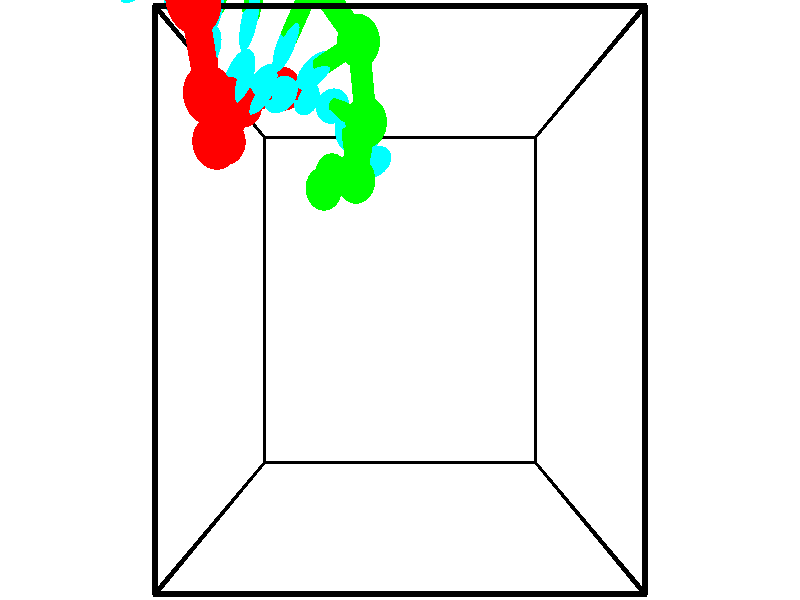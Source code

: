 // switches for output
#declare DRAW_BASES = 1; // possible values are 0, 1; only relevant for DNA ribbons
#declare DRAW_BASES_TYPE = 3; // possible values are 1, 2, 3; only relevant for DNA ribbons
#declare DRAW_FOG = 0; // set to 1 to enable fog

#include "colors.inc"

#include "transforms.inc"
background { rgb <1, 1, 1>}

#default {
   normal{
       ripples 0.25
       frequency 0.20
       turbulence 0.2
       lambda 5
   }
	finish {
		phong 0.1
		phong_size 40.
	}
}

// original window dimensions: 1024x640


// camera settings

camera {
	sky <-0, 1, 0>
	up <-0, 1, 0>
	right 1.6 * <1, 0, 0>
	location <2.5, 2.5, 11.1562>
	look_at <2.5, 2.5, 2.5>
	direction <0, 0, -8.6562>
	angle 67.0682
}


# declare cpy_camera_pos = <2.5, 2.5, 11.1562>;
# if (DRAW_FOG = 1)
fog {
	fog_type 2
	up vnormalize(cpy_camera_pos)
	color rgbt<1,1,1,0.3>
	distance 1e-5
	fog_alt 3e-3
	fog_offset 4
}
# end


// LIGHTS

# declare lum = 6;
global_settings {
	ambient_light rgb lum * <0.05, 0.05, 0.05>
	max_trace_level 15
}# declare cpy_direct_light_amount = 0.25;
light_source
{	1000 * <-1, -1, 1>,
	rgb lum * cpy_direct_light_amount
	parallel
}

light_source
{	1000 * <1, 1, -1>,
	rgb lum * cpy_direct_light_amount
	parallel
}

// strand 0

// nucleotide -1

// particle -1
sphere {
	<-0.122936, 5.959607, 5.006840> 0.250000
	pigment { color rgbt <1,0,0,0> }
	no_shadow
}
cylinder {
	<-0.223078, 5.644733, 5.232287>,  <-0.283163, 5.455810, 5.367556>, 0.100000
	pigment { color rgbt <1,0,0,0> }
	no_shadow
}
cylinder {
	<-0.223078, 5.644733, 5.232287>,  <-0.122936, 5.959607, 5.006840>, 0.100000
	pigment { color rgbt <1,0,0,0> }
	no_shadow
}

// particle -1
sphere {
	<-0.223078, 5.644733, 5.232287> 0.100000
	pigment { color rgbt <1,0,0,0> }
	no_shadow
}
sphere {
	0, 1
	scale<0.080000,0.200000,0.300000>
	matrix <0.565808, -0.591356, -0.574596,
		0.785611, 0.175048, 0.593442,
		-0.250353, -0.787183, 0.563619,
		-0.298184, 5.408578, 5.401373>
	pigment { color rgbt <0,1,1,0> }
	no_shadow
}
cylinder {
	<0.485749, 5.617321, 5.327736>,  <-0.122936, 5.959607, 5.006840>, 0.130000
	pigment { color rgbt <1,0,0,0> }
	no_shadow
}

// nucleotide -1

// particle -1
sphere {
	<0.485749, 5.617321, 5.327736> 0.250000
	pigment { color rgbt <1,0,0,0> }
	no_shadow
}
cylinder {
	<0.186562, 5.358034, 5.270661>,  <0.007049, 5.202462, 5.236416>, 0.100000
	pigment { color rgbt <1,0,0,0> }
	no_shadow
}
cylinder {
	<0.186562, 5.358034, 5.270661>,  <0.485749, 5.617321, 5.327736>, 0.100000
	pigment { color rgbt <1,0,0,0> }
	no_shadow
}

// particle -1
sphere {
	<0.186562, 5.358034, 5.270661> 0.100000
	pigment { color rgbt <1,0,0,0> }
	no_shadow
}
sphere {
	0, 1
	scale<0.080000,0.200000,0.300000>
	matrix <0.469464, -0.364705, -0.804111,
		0.469198, -0.668436, 0.577101,
		-0.747968, -0.648216, -0.142687,
		-0.037829, 5.163569, 5.227855>
	pigment { color rgbt <0,1,1,0> }
	no_shadow
}
cylinder {
	<0.540479, 4.859904, 5.426883>,  <0.485749, 5.617321, 5.327736>, 0.130000
	pigment { color rgbt <1,0,0,0> }
	no_shadow
}

// nucleotide -1

// particle -1
sphere {
	<0.540479, 4.859904, 5.426883> 0.250000
	pigment { color rgbt <1,0,0,0> }
	no_shadow
}
cylinder {
	<0.347523, 5.034128, 5.122887>,  <0.231749, 5.138662, 4.940489>, 0.100000
	pigment { color rgbt <1,0,0,0> }
	no_shadow
}
cylinder {
	<0.347523, 5.034128, 5.122887>,  <0.540479, 4.859904, 5.426883>, 0.100000
	pigment { color rgbt <1,0,0,0> }
	no_shadow
}

// particle -1
sphere {
	<0.347523, 5.034128, 5.122887> 0.100000
	pigment { color rgbt <1,0,0,0> }
	no_shadow
}
sphere {
	0, 1
	scale<0.080000,0.200000,0.300000>
	matrix <0.604850, -0.461945, -0.648663,
		-0.633605, -0.772590, -0.040610,
		-0.482391, 0.435559, -0.759991,
		0.202806, 5.164796, 4.894889>
	pigment { color rgbt <0,1,1,0> }
	no_shadow
}
cylinder {
	<0.558341, 4.234125, 5.021746>,  <0.540479, 4.859904, 5.426883>, 0.130000
	pigment { color rgbt <1,0,0,0> }
	no_shadow
}

// nucleotide -1

// particle -1
sphere {
	<0.558341, 4.234125, 5.021746> 0.250000
	pigment { color rgbt <1,0,0,0> }
	no_shadow
}
cylinder {
	<0.474274, 4.543255, 4.782223>,  <0.423833, 4.728733, 4.638509>, 0.100000
	pigment { color rgbt <1,0,0,0> }
	no_shadow
}
cylinder {
	<0.474274, 4.543255, 4.782223>,  <0.558341, 4.234125, 5.021746>, 0.100000
	pigment { color rgbt <1,0,0,0> }
	no_shadow
}

// particle -1
sphere {
	<0.474274, 4.543255, 4.782223> 0.100000
	pigment { color rgbt <1,0,0,0> }
	no_shadow
}
sphere {
	0, 1
	scale<0.080000,0.200000,0.300000>
	matrix <0.577198, -0.396271, -0.714012,
		-0.789096, -0.495693, -0.362789,
		-0.210168, 0.772825, -0.598808,
		0.411223, 4.775102, 4.602580>
	pigment { color rgbt <0,1,1,0> }
	no_shadow
}
cylinder {
	<0.415527, 3.980871, 4.333055>,  <0.558341, 4.234125, 5.021746>, 0.130000
	pigment { color rgbt <1,0,0,0> }
	no_shadow
}

// nucleotide -1

// particle -1
sphere {
	<0.415527, 3.980871, 4.333055> 0.250000
	pigment { color rgbt <1,0,0,0> }
	no_shadow
}
cylinder {
	<0.550430, 4.352739, 4.273767>,  <0.631372, 4.575861, 4.238194>, 0.100000
	pigment { color rgbt <1,0,0,0> }
	no_shadow
}
cylinder {
	<0.550430, 4.352739, 4.273767>,  <0.415527, 3.980871, 4.333055>, 0.100000
	pigment { color rgbt <1,0,0,0> }
	no_shadow
}

// particle -1
sphere {
	<0.550430, 4.352739, 4.273767> 0.100000
	pigment { color rgbt <1,0,0,0> }
	no_shadow
}
sphere {
	0, 1
	scale<0.080000,0.200000,0.300000>
	matrix <0.428051, -0.291663, -0.855397,
		-0.838468, 0.225045, -0.496312,
		0.337259, 0.929671, -0.148219,
		0.651608, 4.631640, 4.229300>
	pigment { color rgbt <0,1,1,0> }
	no_shadow
}
cylinder {
	<0.311458, 4.163472, 3.607131>,  <0.415527, 3.980871, 4.333055>, 0.130000
	pigment { color rgbt <1,0,0,0> }
	no_shadow
}

// nucleotide -1

// particle -1
sphere {
	<0.311458, 4.163472, 3.607131> 0.250000
	pigment { color rgbt <1,0,0,0> }
	no_shadow
}
cylinder {
	<0.584759, 4.436405, 3.711122>,  <0.748739, 4.600165, 3.773516>, 0.100000
	pigment { color rgbt <1,0,0,0> }
	no_shadow
}
cylinder {
	<0.584759, 4.436405, 3.711122>,  <0.311458, 4.163472, 3.607131>, 0.100000
	pigment { color rgbt <1,0,0,0> }
	no_shadow
}

// particle -1
sphere {
	<0.584759, 4.436405, 3.711122> 0.100000
	pigment { color rgbt <1,0,0,0> }
	no_shadow
}
sphere {
	0, 1
	scale<0.080000,0.200000,0.300000>
	matrix <0.497090, -0.173860, -0.850103,
		-0.534853, 0.710067, -0.457971,
		0.683253, 0.682332, 0.259977,
		0.789735, 4.641105, 3.789115>
	pigment { color rgbt <0,1,1,0> }
	no_shadow
}
cylinder {
	<0.378732, 4.702102, 3.001174>,  <0.311458, 4.163472, 3.607131>, 0.130000
	pigment { color rgbt <1,0,0,0> }
	no_shadow
}

// nucleotide -1

// particle -1
sphere {
	<0.378732, 4.702102, 3.001174> 0.250000
	pigment { color rgbt <1,0,0,0> }
	no_shadow
}
cylinder {
	<0.709095, 4.701345, 3.226695>,  <0.907313, 4.700891, 3.362008>, 0.100000
	pigment { color rgbt <1,0,0,0> }
	no_shadow
}
cylinder {
	<0.709095, 4.701345, 3.226695>,  <0.378732, 4.702102, 3.001174>, 0.100000
	pigment { color rgbt <1,0,0,0> }
	no_shadow
}

// particle -1
sphere {
	<0.709095, 4.701345, 3.226695> 0.100000
	pigment { color rgbt <1,0,0,0> }
	no_shadow
}
sphere {
	0, 1
	scale<0.080000,0.200000,0.300000>
	matrix <0.559150, -0.125486, -0.819515,
		0.072299, 0.992094, -0.102582,
		0.825908, -0.001891, 0.563802,
		0.956867, 4.700778, 3.395836>
	pigment { color rgbt <0,1,1,0> }
	no_shadow
}
cylinder {
	<0.835508, 5.025425, 2.489329>,  <0.378732, 4.702102, 3.001174>, 0.130000
	pigment { color rgbt <1,0,0,0> }
	no_shadow
}

// nucleotide -1

// particle -1
sphere {
	<0.835508, 5.025425, 2.489329> 0.250000
	pigment { color rgbt <1,0,0,0> }
	no_shadow
}
cylinder {
	<1.063751, 4.878546, 2.783152>,  <1.200697, 4.790418, 2.959445>, 0.100000
	pigment { color rgbt <1,0,0,0> }
	no_shadow
}
cylinder {
	<1.063751, 4.878546, 2.783152>,  <0.835508, 5.025425, 2.489329>, 0.100000
	pigment { color rgbt <1,0,0,0> }
	no_shadow
}

// particle -1
sphere {
	<1.063751, 4.878546, 2.783152> 0.100000
	pigment { color rgbt <1,0,0,0> }
	no_shadow
}
sphere {
	0, 1
	scale<0.080000,0.200000,0.300000>
	matrix <0.666680, -0.315167, -0.675431,
		0.479526, 0.875120, 0.064968,
		0.570607, -0.367199, 0.734556,
		1.234933, 4.768386, 3.003518>
	pigment { color rgbt <0,1,1,0> }
	no_shadow
}
// strand 1

// nucleotide -1

// particle -1
sphere {
	<1.482580, 4.082026, 2.083635> 0.250000
	pigment { color rgbt <0,1,0,0> }
	no_shadow
}
cylinder {
	<1.838112, 4.131512, 2.260124>,  <2.051431, 4.161204, 2.366018>, 0.100000
	pigment { color rgbt <0,1,0,0> }
	no_shadow
}
cylinder {
	<1.838112, 4.131512, 2.260124>,  <1.482580, 4.082026, 2.083635>, 0.100000
	pigment { color rgbt <0,1,0,0> }
	no_shadow
}

// particle -1
sphere {
	<1.838112, 4.131512, 2.260124> 0.100000
	pigment { color rgbt <0,1,0,0> }
	no_shadow
}
sphere {
	0, 1
	scale<0.080000,0.200000,0.300000>
	matrix <-0.457253, 0.176325, 0.871682,
		0.030041, -0.976527, 0.213291,
		0.888829, 0.123714, 0.441223,
		2.104761, 4.168627, 2.392491>
	pigment { color rgbt <0,1,1,0> }
	no_shadow
}
cylinder {
	<1.440076, 3.787495, 2.765568>,  <1.482580, 4.082026, 2.083635>, 0.130000
	pigment { color rgbt <0,1,0,0> }
	no_shadow
}

// nucleotide -1

// particle -1
sphere {
	<1.440076, 3.787495, 2.765568> 0.250000
	pigment { color rgbt <0,1,0,0> }
	no_shadow
}
cylinder {
	<1.740177, 4.051865, 2.772455>,  <1.920238, 4.210487, 2.776588>, 0.100000
	pigment { color rgbt <0,1,0,0> }
	no_shadow
}
cylinder {
	<1.740177, 4.051865, 2.772455>,  <1.440076, 3.787495, 2.765568>, 0.100000
	pigment { color rgbt <0,1,0,0> }
	no_shadow
}

// particle -1
sphere {
	<1.740177, 4.051865, 2.772455> 0.100000
	pigment { color rgbt <0,1,0,0> }
	no_shadow
}
sphere {
	0, 1
	scale<0.080000,0.200000,0.300000>
	matrix <-0.400734, 0.433871, 0.806950,
		0.525865, -0.612316, 0.590369,
		0.750252, 0.660927, 0.017218,
		1.965253, 4.250143, 2.777621>
	pigment { color rgbt <0,1,1,0> }
	no_shadow
}
cylinder {
	<1.932172, 3.782608, 3.399800>,  <1.440076, 3.787495, 2.765568>, 0.130000
	pigment { color rgbt <0,1,0,0> }
	no_shadow
}

// nucleotide -1

// particle -1
sphere {
	<1.932172, 3.782608, 3.399800> 0.250000
	pigment { color rgbt <0,1,0,0> }
	no_shadow
}
cylinder {
	<1.862850, 4.143905, 3.242767>,  <1.821257, 4.360683, 3.148548>, 0.100000
	pigment { color rgbt <0,1,0,0> }
	no_shadow
}
cylinder {
	<1.862850, 4.143905, 3.242767>,  <1.932172, 3.782608, 3.399800>, 0.100000
	pigment { color rgbt <0,1,0,0> }
	no_shadow
}

// particle -1
sphere {
	<1.862850, 4.143905, 3.242767> 0.100000
	pigment { color rgbt <0,1,0,0> }
	no_shadow
}
sphere {
	0, 1
	scale<0.080000,0.200000,0.300000>
	matrix <-0.445855, 0.283474, 0.849032,
		0.878168, 0.322175, 0.353588,
		-0.173304, 0.903242, -0.392581,
		1.810859, 4.414878, 3.124993>
	pigment { color rgbt <0,1,1,0> }
	no_shadow
}
cylinder {
	<2.092442, 4.282578, 3.893515>,  <1.932172, 3.782608, 3.399800>, 0.130000
	pigment { color rgbt <0,1,0,0> }
	no_shadow
}

// nucleotide -1

// particle -1
sphere {
	<2.092442, 4.282578, 3.893515> 0.250000
	pigment { color rgbt <0,1,0,0> }
	no_shadow
}
cylinder {
	<1.830967, 4.444348, 3.637661>,  <1.674082, 4.541409, 3.484148>, 0.100000
	pigment { color rgbt <0,1,0,0> }
	no_shadow
}
cylinder {
	<1.830967, 4.444348, 3.637661>,  <2.092442, 4.282578, 3.893515>, 0.100000
	pigment { color rgbt <0,1,0,0> }
	no_shadow
}

// particle -1
sphere {
	<1.830967, 4.444348, 3.637661> 0.100000
	pigment { color rgbt <0,1,0,0> }
	no_shadow
}
sphere {
	0, 1
	scale<0.080000,0.200000,0.300000>
	matrix <-0.537482, 0.346894, 0.768621,
		0.532735, 0.846230, -0.009390,
		-0.653687, 0.404424, -0.639636,
		1.634861, 4.565675, 3.445770>
	pigment { color rgbt <0,1,1,0> }
	no_shadow
}
cylinder {
	<2.013650, 5.033613, 4.063879>,  <2.092442, 4.282578, 3.893515>, 0.130000
	pigment { color rgbt <0,1,0,0> }
	no_shadow
}

// nucleotide -1

// particle -1
sphere {
	<2.013650, 5.033613, 4.063879> 0.250000
	pigment { color rgbt <0,1,0,0> }
	no_shadow
}
cylinder {
	<1.688210, 4.935890, 3.852837>,  <1.492945, 4.877257, 3.726211>, 0.100000
	pigment { color rgbt <0,1,0,0> }
	no_shadow
}
cylinder {
	<1.688210, 4.935890, 3.852837>,  <2.013650, 5.033613, 4.063879>, 0.100000
	pigment { color rgbt <0,1,0,0> }
	no_shadow
}

// particle -1
sphere {
	<1.688210, 4.935890, 3.852837> 0.100000
	pigment { color rgbt <0,1,0,0> }
	no_shadow
}
sphere {
	0, 1
	scale<0.080000,0.200000,0.300000>
	matrix <-0.581104, 0.371762, 0.723955,
		0.019277, 0.895604, -0.444433,
		-0.813601, -0.244306, -0.527606,
		1.444129, 4.862598, 3.694555>
	pigment { color rgbt <0,1,1,0> }
	no_shadow
}
cylinder {
	<1.523471, 5.563975, 4.252038>,  <2.013650, 5.033613, 4.063879>, 0.130000
	pigment { color rgbt <0,1,0,0> }
	no_shadow
}

// nucleotide -1

// particle -1
sphere {
	<1.523471, 5.563975, 4.252038> 0.250000
	pigment { color rgbt <0,1,0,0> }
	no_shadow
}
cylinder {
	<1.308556, 5.259480, 4.106802>,  <1.179606, 5.076782, 4.019660>, 0.100000
	pigment { color rgbt <0,1,0,0> }
	no_shadow
}
cylinder {
	<1.308556, 5.259480, 4.106802>,  <1.523471, 5.563975, 4.252038>, 0.100000
	pigment { color rgbt <0,1,0,0> }
	no_shadow
}

// particle -1
sphere {
	<1.308556, 5.259480, 4.106802> 0.100000
	pigment { color rgbt <0,1,0,0> }
	no_shadow
}
sphere {
	0, 1
	scale<0.080000,0.200000,0.300000>
	matrix <-0.771168, 0.269100, 0.576963,
		-0.341498, 0.590000, -0.731628,
		-0.537290, -0.761239, -0.363092,
		1.147369, 5.031108, 3.997874>
	pigment { color rgbt <0,1,1,0> }
	no_shadow
}
cylinder {
	<0.951470, 5.861498, 4.240664>,  <1.523471, 5.563975, 4.252038>, 0.130000
	pigment { color rgbt <0,1,0,0> }
	no_shadow
}

// nucleotide -1

// particle -1
sphere {
	<0.951470, 5.861498, 4.240664> 0.250000
	pigment { color rgbt <0,1,0,0> }
	no_shadow
}
cylinder {
	<0.841393, 5.478382, 4.207420>,  <0.775346, 5.248512, 4.187474>, 0.100000
	pigment { color rgbt <0,1,0,0> }
	no_shadow
}
cylinder {
	<0.841393, 5.478382, 4.207420>,  <0.951470, 5.861498, 4.240664>, 0.100000
	pigment { color rgbt <0,1,0,0> }
	no_shadow
}

// particle -1
sphere {
	<0.841393, 5.478382, 4.207420> 0.100000
	pigment { color rgbt <0,1,0,0> }
	no_shadow
}
sphere {
	0, 1
	scale<0.080000,0.200000,0.300000>
	matrix <-0.847049, 0.200668, 0.492180,
		-0.454728, 0.205841, -0.866517,
		-0.275193, -0.957790, -0.083108,
		0.758835, 5.191045, 4.182488>
	pigment { color rgbt <0,1,1,0> }
	no_shadow
}
cylinder {
	<0.356545, 5.826566, 3.815875>,  <0.951470, 5.861498, 4.240664>, 0.130000
	pigment { color rgbt <0,1,0,0> }
	no_shadow
}

// nucleotide -1

// particle -1
sphere {
	<0.356545, 5.826566, 3.815875> 0.250000
	pigment { color rgbt <0,1,0,0> }
	no_shadow
}
cylinder {
	<0.371910, 5.511920, 4.062374>,  <0.381129, 5.323133, 4.210274>, 0.100000
	pigment { color rgbt <0,1,0,0> }
	no_shadow
}
cylinder {
	<0.371910, 5.511920, 4.062374>,  <0.356545, 5.826566, 3.815875>, 0.100000
	pigment { color rgbt <0,1,0,0> }
	no_shadow
}

// particle -1
sphere {
	<0.371910, 5.511920, 4.062374> 0.100000
	pigment { color rgbt <0,1,0,0> }
	no_shadow
}
sphere {
	0, 1
	scale<0.080000,0.200000,0.300000>
	matrix <-0.901405, 0.238885, 0.361113,
		-0.431269, -0.569361, -0.699882,
		0.038412, -0.786614, 0.616249,
		0.383434, 5.275936, 4.247249>
	pigment { color rgbt <0,1,1,0> }
	no_shadow
}
// box output
cylinder {
	<0.000000, 0.000000, 0.000000>,  <5.000000, 0.000000, 0.000000>, 0.025000
	pigment { color rgbt <0,0,0,0> }
	no_shadow
}
cylinder {
	<0.000000, 0.000000, 0.000000>,  <0.000000, 5.000000, 0.000000>, 0.025000
	pigment { color rgbt <0,0,0,0> }
	no_shadow
}
cylinder {
	<0.000000, 0.000000, 0.000000>,  <0.000000, 0.000000, 5.000000>, 0.025000
	pigment { color rgbt <0,0,0,0> }
	no_shadow
}
cylinder {
	<5.000000, 5.000000, 5.000000>,  <0.000000, 5.000000, 5.000000>, 0.025000
	pigment { color rgbt <0,0,0,0> }
	no_shadow
}
cylinder {
	<5.000000, 5.000000, 5.000000>,  <5.000000, 0.000000, 5.000000>, 0.025000
	pigment { color rgbt <0,0,0,0> }
	no_shadow
}
cylinder {
	<5.000000, 5.000000, 5.000000>,  <5.000000, 5.000000, 0.000000>, 0.025000
	pigment { color rgbt <0,0,0,0> }
	no_shadow
}
cylinder {
	<0.000000, 0.000000, 5.000000>,  <0.000000, 5.000000, 5.000000>, 0.025000
	pigment { color rgbt <0,0,0,0> }
	no_shadow
}
cylinder {
	<0.000000, 0.000000, 5.000000>,  <5.000000, 0.000000, 5.000000>, 0.025000
	pigment { color rgbt <0,0,0,0> }
	no_shadow
}
cylinder {
	<5.000000, 5.000000, 0.000000>,  <0.000000, 5.000000, 0.000000>, 0.025000
	pigment { color rgbt <0,0,0,0> }
	no_shadow
}
cylinder {
	<5.000000, 5.000000, 0.000000>,  <5.000000, 0.000000, 0.000000>, 0.025000
	pigment { color rgbt <0,0,0,0> }
	no_shadow
}
cylinder {
	<5.000000, 0.000000, 5.000000>,  <5.000000, 0.000000, 0.000000>, 0.025000
	pigment { color rgbt <0,0,0,0> }
	no_shadow
}
cylinder {
	<0.000000, 5.000000, 0.000000>,  <0.000000, 5.000000, 5.000000>, 0.025000
	pigment { color rgbt <0,0,0,0> }
	no_shadow
}
// end of box output
